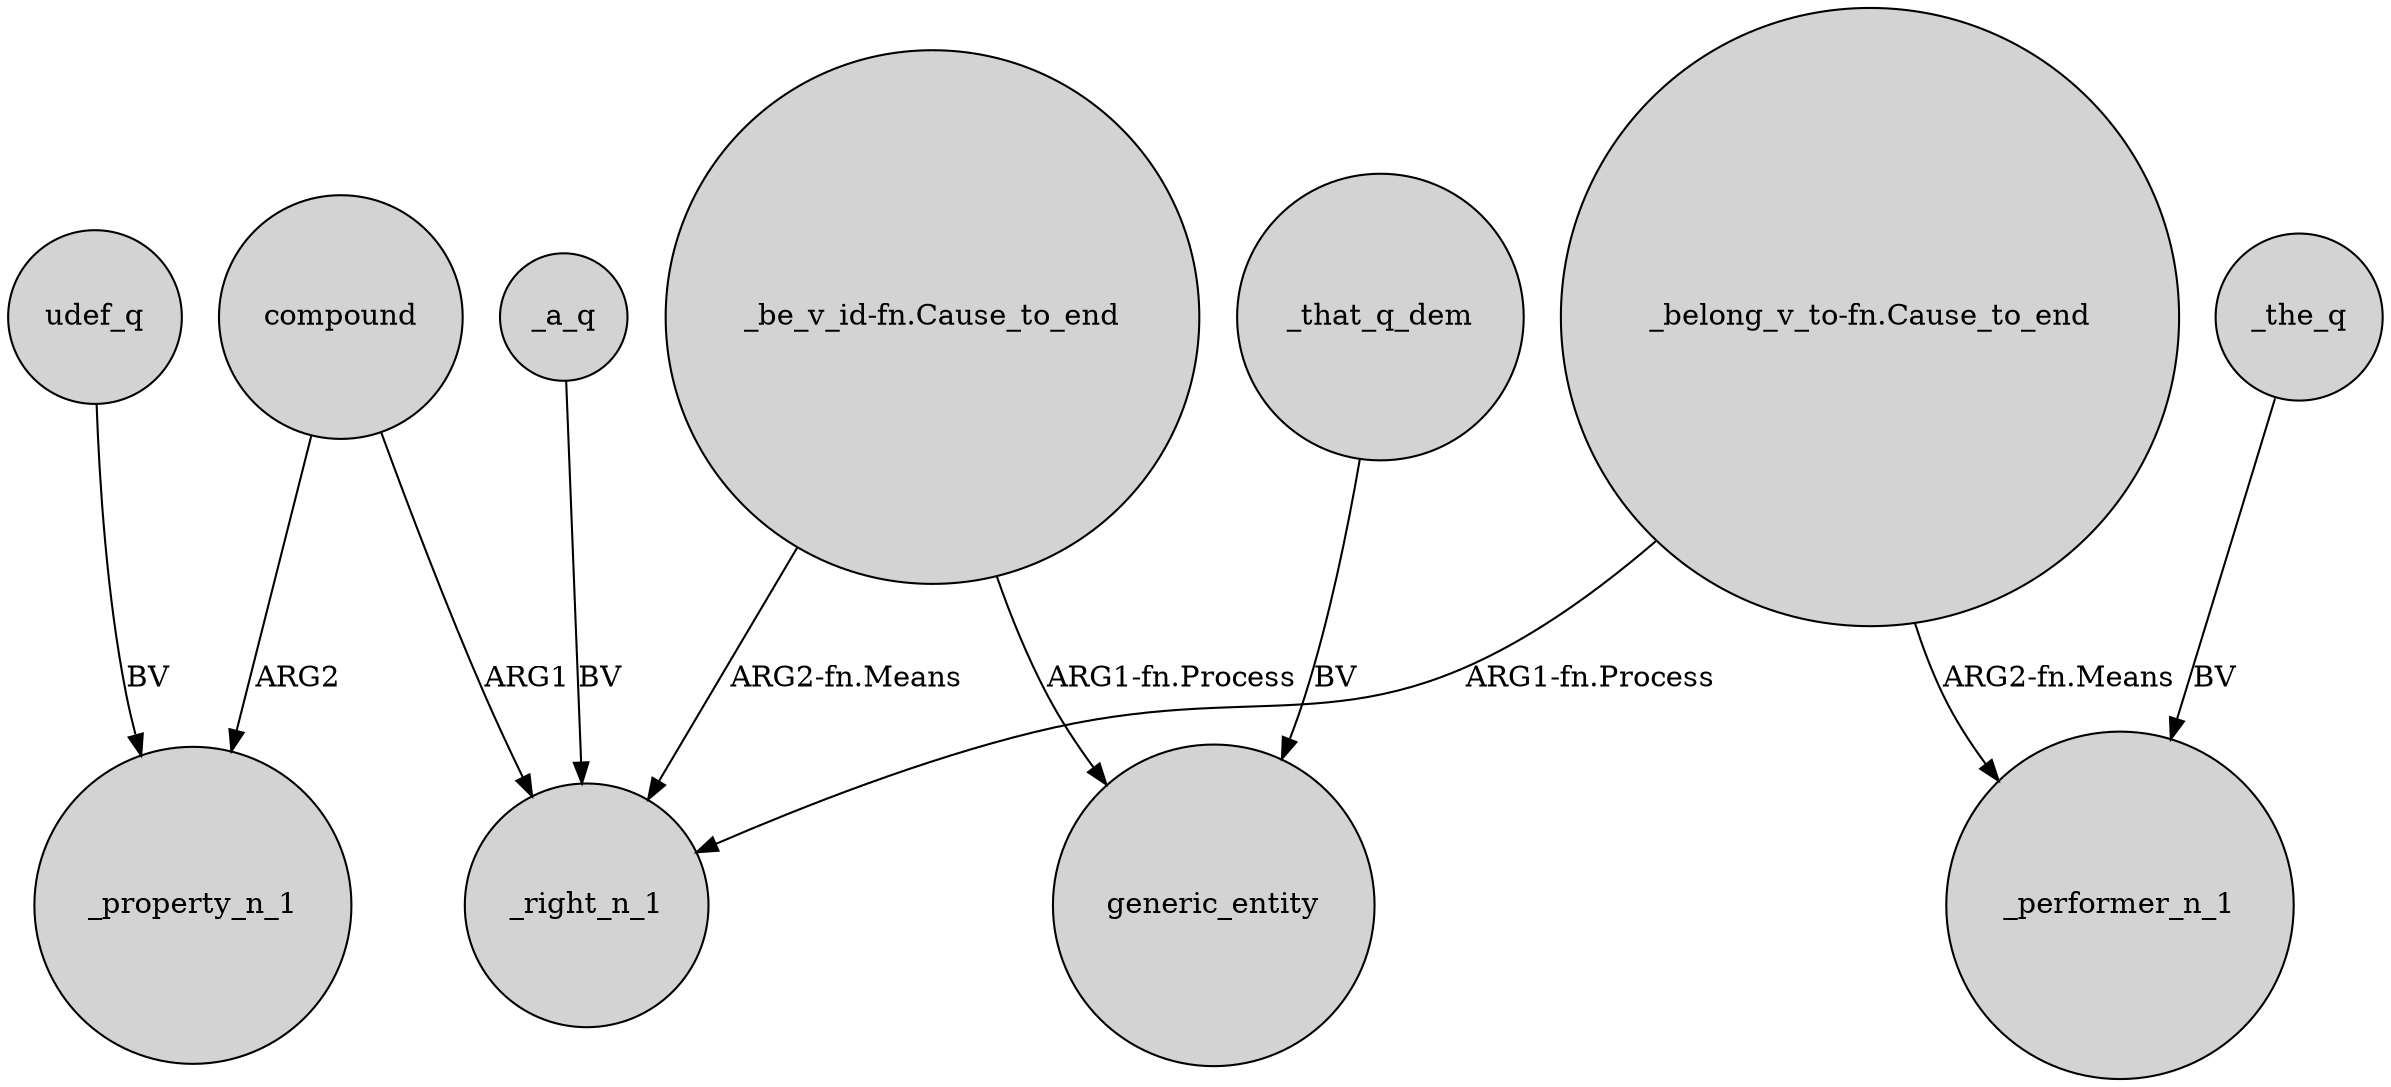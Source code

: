 digraph {
	node [shape=circle style=filled]
	"_be_v_id-fn.Cause_to_end" -> _right_n_1 [label="ARG2-fn.Means"]
	compound -> _property_n_1 [label=ARG2]
	_the_q -> _performer_n_1 [label=BV]
	_a_q -> _right_n_1 [label=BV]
	"_belong_v_to-fn.Cause_to_end" -> _performer_n_1 [label="ARG2-fn.Means"]
	udef_q -> _property_n_1 [label=BV]
	"_be_v_id-fn.Cause_to_end" -> generic_entity [label="ARG1-fn.Process"]
	_that_q_dem -> generic_entity [label=BV]
	"_belong_v_to-fn.Cause_to_end" -> _right_n_1 [label="ARG1-fn.Process"]
	compound -> _right_n_1 [label=ARG1]
}
